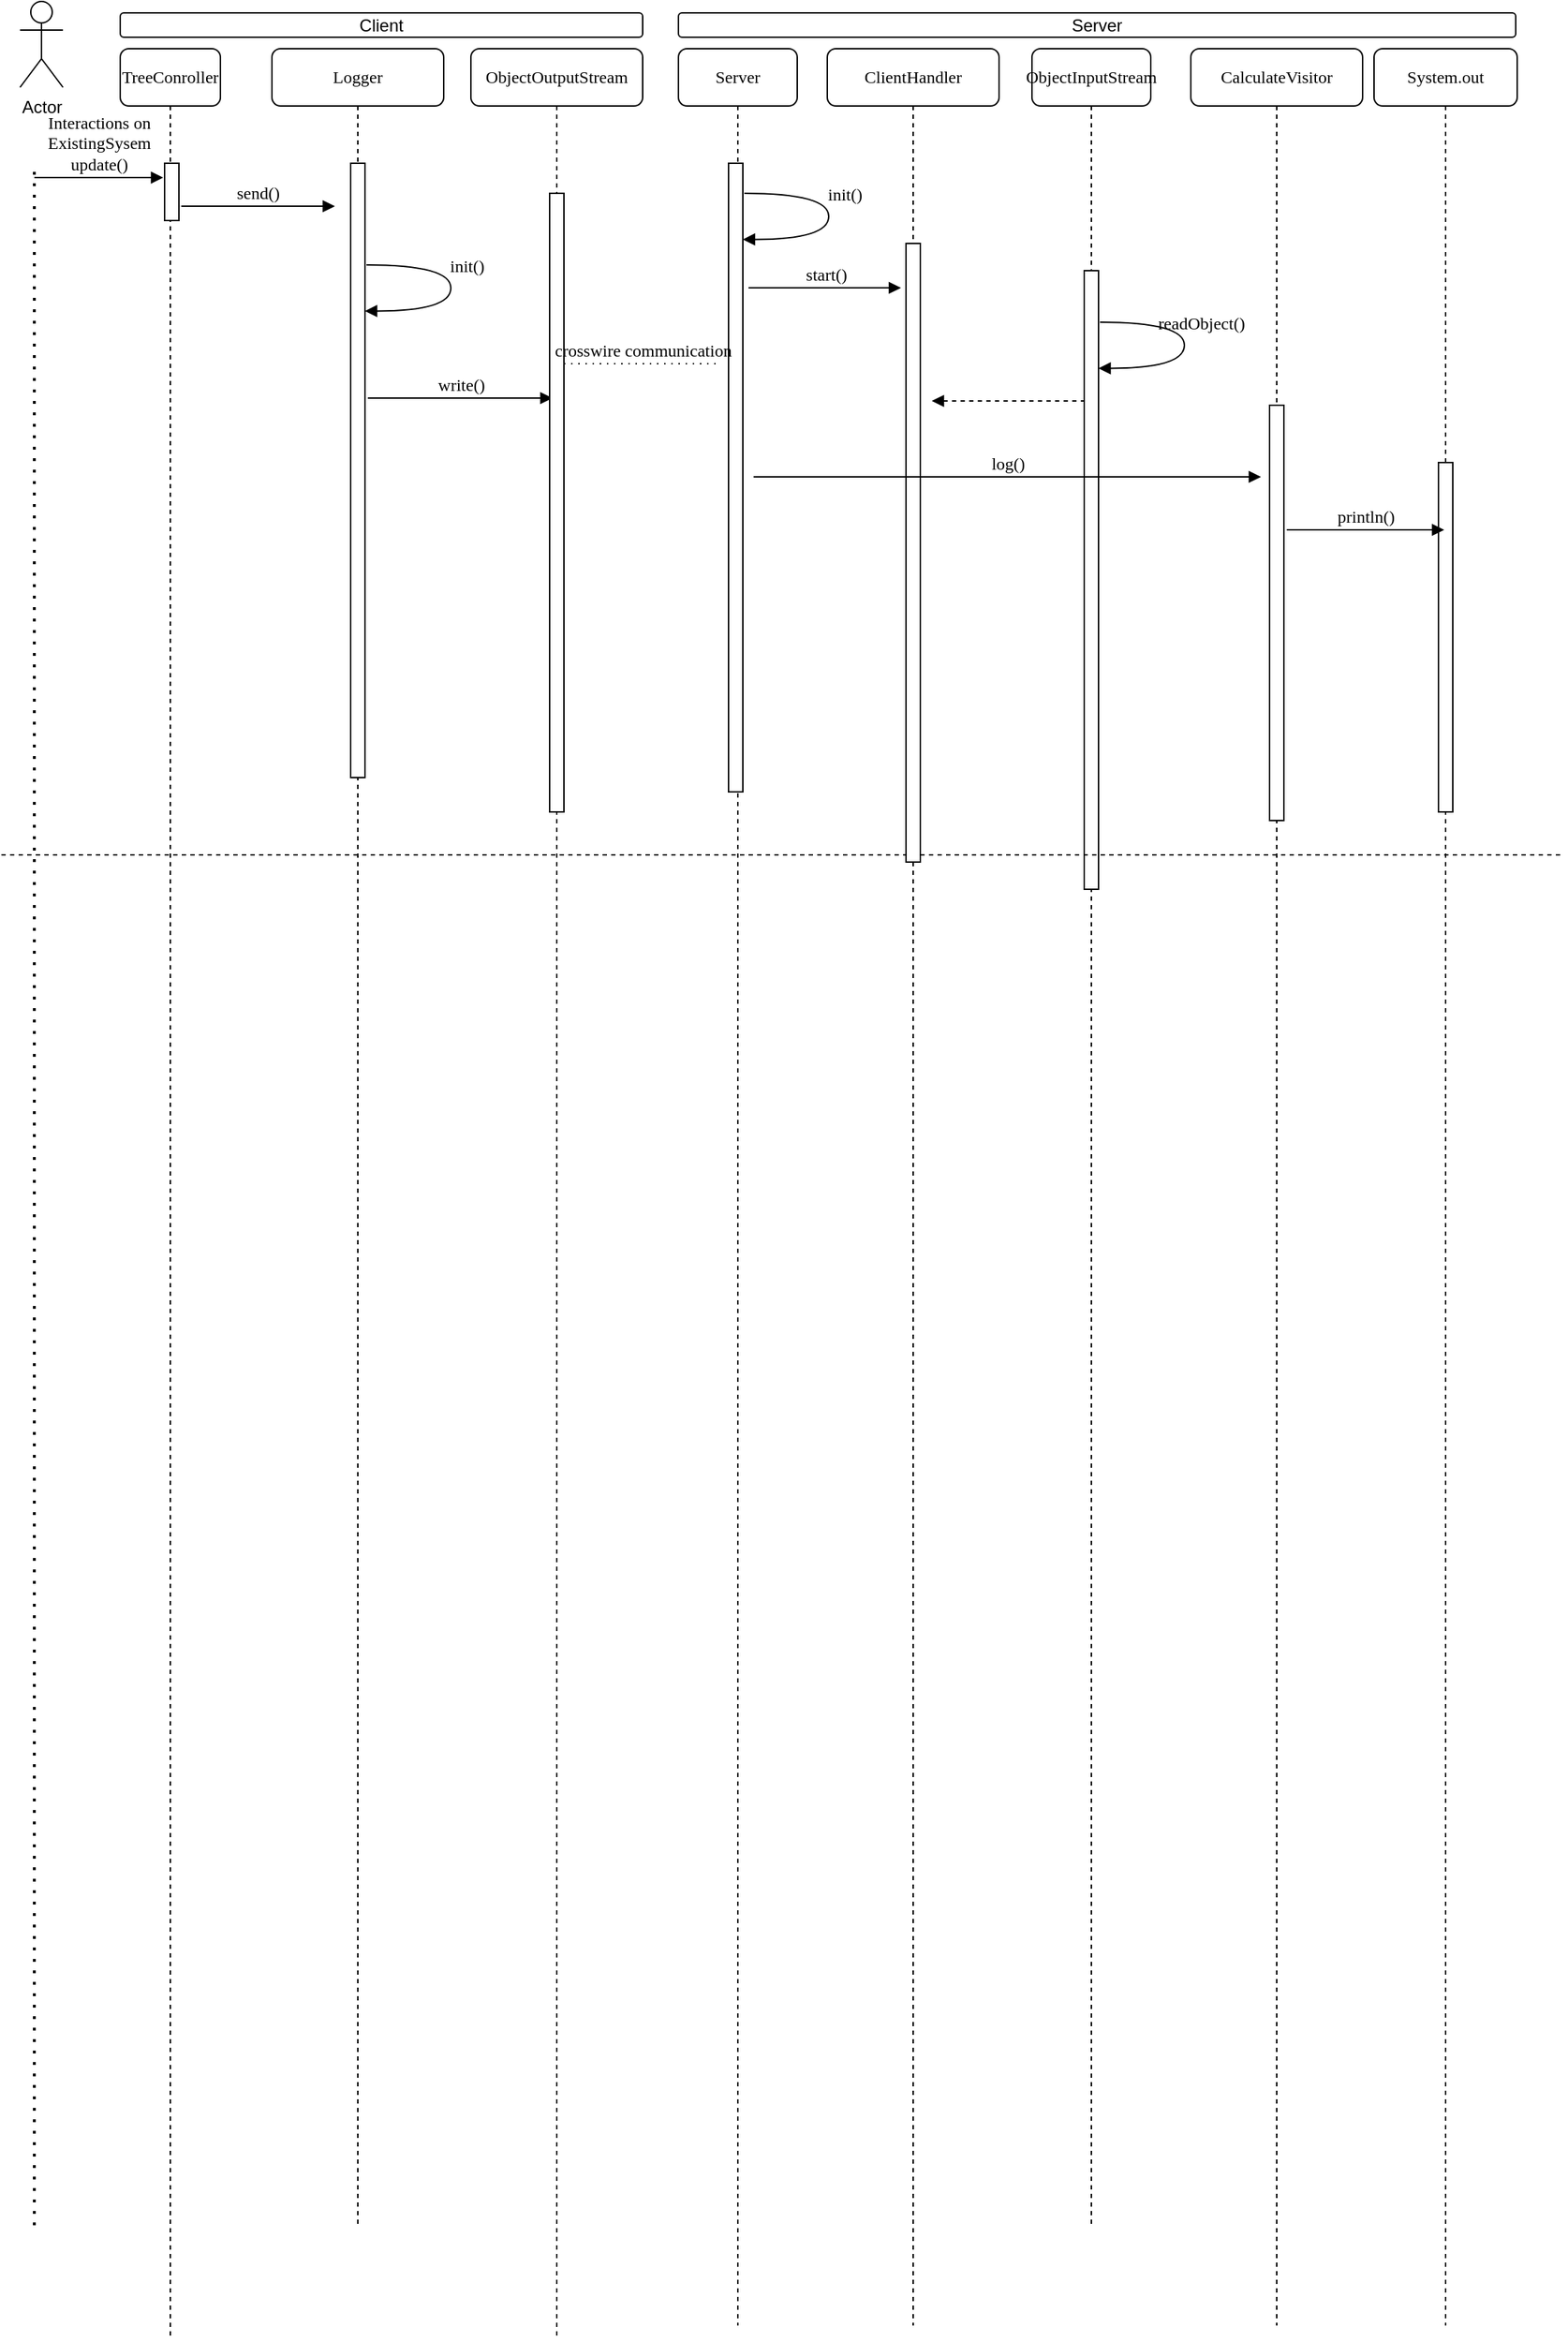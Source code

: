 <mxfile version="14.9.3" type="github">
  <diagram name="Page-1" id="13e1069c-82ec-6db2-03f1-153e76fe0fe0">
    <mxGraphModel dx="1150" dy="673" grid="0" gridSize="10" guides="1" tooltips="1" connect="1" arrows="1" fold="1" page="1" pageScale="1" pageWidth="1100" pageHeight="850" background="none" math="0" shadow="0">
      <root>
        <mxCell id="0" />
        <mxCell id="1" parent="0" />
        <mxCell id="7baba1c4bc27f4b0-3" value="Logger" style="shape=umlLifeline;perimeter=lifelinePerimeter;whiteSpace=wrap;html=1;container=1;collapsible=0;recursiveResize=0;outlineConnect=0;rounded=1;shadow=0;comic=0;labelBackgroundColor=none;strokeWidth=1;fontFamily=Verdana;fontSize=12;align=center;" parent="1" vertex="1">
          <mxGeometry x="193" y="80" width="120" height="1520" as="geometry" />
        </mxCell>
        <mxCell id="7baba1c4bc27f4b0-4" value="Server" style="shape=umlLifeline;perimeter=lifelinePerimeter;whiteSpace=wrap;html=1;container=1;collapsible=0;recursiveResize=0;outlineConnect=0;rounded=1;shadow=0;comic=0;labelBackgroundColor=none;strokeWidth=1;fontFamily=Verdana;fontSize=12;align=center;" parent="1" vertex="1">
          <mxGeometry x="477" y="80" width="83" height="1590" as="geometry" />
        </mxCell>
        <mxCell id="7baba1c4bc27f4b0-6" value="ObjectInputStream" style="shape=umlLifeline;perimeter=lifelinePerimeter;whiteSpace=wrap;html=1;container=1;collapsible=0;recursiveResize=0;outlineConnect=0;rounded=1;shadow=0;comic=0;labelBackgroundColor=none;strokeWidth=1;fontFamily=Verdana;fontSize=12;align=center;" parent="1" vertex="1">
          <mxGeometry x="724" y="80" width="83" height="1520" as="geometry" />
        </mxCell>
        <mxCell id="7baba1c4bc27f4b0-7" value="System.out" style="shape=umlLifeline;perimeter=lifelinePerimeter;whiteSpace=wrap;html=1;container=1;collapsible=0;recursiveResize=0;outlineConnect=0;rounded=1;shadow=0;comic=0;labelBackgroundColor=none;strokeWidth=1;fontFamily=Verdana;fontSize=12;align=center;" parent="1" vertex="1">
          <mxGeometry x="963" y="80" width="100" height="1590" as="geometry" />
        </mxCell>
        <mxCell id="7baba1c4bc27f4b0-8" value="TreeConroller" style="shape=umlLifeline;perimeter=lifelinePerimeter;whiteSpace=wrap;html=1;container=1;collapsible=0;recursiveResize=0;outlineConnect=0;rounded=1;shadow=0;comic=0;labelBackgroundColor=none;strokeWidth=1;fontFamily=Verdana;fontSize=12;align=center;" parent="1" vertex="1">
          <mxGeometry x="87" y="80" width="70" height="1600" as="geometry" />
        </mxCell>
        <mxCell id="7baba1c4bc27f4b0-9" value="" style="html=1;points=[];perimeter=orthogonalPerimeter;rounded=0;shadow=0;comic=0;labelBackgroundColor=none;strokeWidth=1;fontFamily=Verdana;fontSize=12;align=center;" parent="7baba1c4bc27f4b0-8" vertex="1">
          <mxGeometry x="31" y="80" width="10" height="40" as="geometry" />
        </mxCell>
        <mxCell id="v2sNKhrYKezQcKQ5aqy3-1" value="Actor" style="shape=umlActor;verticalLabelPosition=bottom;verticalAlign=top;html=1;outlineConnect=0;" parent="1" vertex="1">
          <mxGeometry x="17" y="47" width="30" height="60" as="geometry" />
        </mxCell>
        <mxCell id="v2sNKhrYKezQcKQ5aqy3-5" value="" style="endArrow=none;dashed=1;html=1;dashPattern=1 3;strokeWidth=2;" parent="1" edge="1">
          <mxGeometry width="50" height="50" relative="1" as="geometry">
            <mxPoint x="27" y="1600" as="sourcePoint" />
            <mxPoint x="27" y="160" as="targetPoint" />
          </mxGeometry>
        </mxCell>
        <mxCell id="GuuvEOTeNEV0MSkpKMg_-3" value="" style="html=1;points=[];perimeter=orthogonalPerimeter;rounded=0;shadow=0;comic=0;labelBackgroundColor=none;strokeWidth=1;fontFamily=Verdana;fontSize=12;align=center;" parent="1" vertex="1">
          <mxGeometry x="248" y="160" width="10" height="429" as="geometry" />
        </mxCell>
        <mxCell id="GuuvEOTeNEV0MSkpKMg_-9" value="" style="html=1;points=[];perimeter=orthogonalPerimeter;rounded=0;shadow=0;comic=0;labelBackgroundColor=none;strokeWidth=1;fontFamily=Verdana;fontSize=12;align=center;" parent="1" vertex="1">
          <mxGeometry x="760.5" y="235" width="10" height="432" as="geometry" />
        </mxCell>
        <mxCell id="GuuvEOTeNEV0MSkpKMg_-15" value="" style="html=1;points=[];perimeter=orthogonalPerimeter;rounded=0;shadow=0;comic=0;labelBackgroundColor=none;strokeWidth=1;fontFamily=Verdana;fontSize=12;align=center;" parent="1" vertex="1">
          <mxGeometry x="1008" y="369" width="10" height="244" as="geometry" />
        </mxCell>
        <mxCell id="GuuvEOTeNEV0MSkpKMg_-17" value="Interactions on &lt;br&gt;ExistingSysem&lt;br&gt;update()" style="html=1;verticalAlign=bottom;endArrow=block;labelBackgroundColor=none;fontFamily=Verdana;fontSize=12;edgeStyle=elbowEdgeStyle;elbow=horizontal;exitX=1.06;exitY=0.064;exitDx=0;exitDy=0;exitPerimeter=0;" parent="1" edge="1">
          <mxGeometry relative="1" as="geometry">
            <mxPoint x="27.0" y="170.03" as="sourcePoint" />
            <mxPoint x="117" y="170" as="targetPoint" />
          </mxGeometry>
        </mxCell>
        <mxCell id="GuuvEOTeNEV0MSkpKMg_-24" value="" style="endArrow=none;html=1;dashed=1;" parent="1" edge="1">
          <mxGeometry width="50" height="50" relative="1" as="geometry">
            <mxPoint x="4" y="643" as="sourcePoint" />
            <mxPoint x="1096" y="643" as="targetPoint" />
          </mxGeometry>
        </mxCell>
        <mxCell id="z9VeMY2LPaJ1HMEdanNb-1" value="ObjectOutputStream" style="shape=umlLifeline;perimeter=lifelinePerimeter;whiteSpace=wrap;html=1;container=1;collapsible=0;recursiveResize=0;outlineConnect=0;rounded=1;shadow=0;comic=0;labelBackgroundColor=none;strokeWidth=1;fontFamily=Verdana;fontSize=12;align=center;" parent="1" vertex="1">
          <mxGeometry x="332" y="80" width="120" height="1600" as="geometry" />
        </mxCell>
        <mxCell id="z9VeMY2LPaJ1HMEdanNb-2" value="ClientHandler" style="shape=umlLifeline;perimeter=lifelinePerimeter;whiteSpace=wrap;html=1;container=1;collapsible=0;recursiveResize=0;outlineConnect=0;rounded=1;shadow=0;comic=0;labelBackgroundColor=none;strokeWidth=1;fontFamily=Verdana;fontSize=12;align=center;" parent="1" vertex="1">
          <mxGeometry x="581" y="80" width="120" height="1590" as="geometry" />
        </mxCell>
        <mxCell id="z9VeMY2LPaJ1HMEdanNb-3" value="CalculateVisitor" style="shape=umlLifeline;perimeter=lifelinePerimeter;whiteSpace=wrap;html=1;container=1;collapsible=0;recursiveResize=0;outlineConnect=0;rounded=1;shadow=0;comic=0;labelBackgroundColor=none;strokeWidth=1;fontFamily=Verdana;fontSize=12;align=center;" parent="1" vertex="1">
          <mxGeometry x="835" y="80" width="120" height="1590" as="geometry" />
        </mxCell>
        <mxCell id="z9VeMY2LPaJ1HMEdanNb-5" value="send()" style="html=1;verticalAlign=bottom;endArrow=block;labelBackgroundColor=none;fontFamily=Verdana;fontSize=12;edgeStyle=elbowEdgeStyle;elbow=horizontal;exitX=1.167;exitY=0.75;exitDx=0;exitDy=0;exitPerimeter=0;" parent="1" source="7baba1c4bc27f4b0-9" edge="1">
          <mxGeometry relative="1" as="geometry">
            <mxPoint x="137" y="190.03" as="sourcePoint" />
            <mxPoint x="237" y="190" as="targetPoint" />
          </mxGeometry>
        </mxCell>
        <mxCell id="z9VeMY2LPaJ1HMEdanNb-10" value="write()" style="html=1;verticalAlign=bottom;endArrow=block;labelBackgroundColor=none;fontFamily=Verdana;fontSize=12;edgeStyle=elbowEdgeStyle;elbow=horizontal;" parent="1" edge="1">
          <mxGeometry relative="1" as="geometry">
            <mxPoint x="260" y="324" as="sourcePoint" />
            <mxPoint x="389" y="324" as="targetPoint" />
          </mxGeometry>
        </mxCell>
        <mxCell id="z9VeMY2LPaJ1HMEdanNb-13" value="" style="html=1;points=[];perimeter=orthogonalPerimeter;rounded=0;shadow=0;comic=0;labelBackgroundColor=none;strokeWidth=1;fontFamily=Verdana;fontSize=12;align=center;" parent="1" vertex="1">
          <mxGeometry x="512" y="160" width="10" height="439" as="geometry" />
        </mxCell>
        <mxCell id="lUZzRfqhpDz72i9qPuJh-1" value="init()" style="html=1;verticalAlign=bottom;endArrow=block;labelBackgroundColor=none;fontFamily=Verdana;fontSize=12;elbow=vertical;edgeStyle=orthogonalEdgeStyle;curved=1;exitX=1.1;exitY=0.2;exitDx=0;exitDy=0;exitPerimeter=0;" edge="1" parent="1">
          <mxGeometry x="-0.093" y="11" relative="1" as="geometry">
            <mxPoint x="523" y="181" as="sourcePoint" />
            <mxPoint x="521.997" y="213.2" as="targetPoint" />
            <Array as="points">
              <mxPoint x="582" y="181" />
              <mxPoint x="582" y="213" />
            </Array>
            <mxPoint as="offset" />
          </mxGeometry>
        </mxCell>
        <mxCell id="lUZzRfqhpDz72i9qPuJh-2" value="start()" style="html=1;verticalAlign=bottom;endArrow=block;labelBackgroundColor=none;fontFamily=Verdana;fontSize=12;edgeStyle=elbowEdgeStyle;elbow=horizontal;" edge="1" parent="1">
          <mxGeometry relative="1" as="geometry">
            <mxPoint x="526" y="247" as="sourcePoint" />
            <mxPoint x="632.5" y="247" as="targetPoint" />
          </mxGeometry>
        </mxCell>
        <mxCell id="lUZzRfqhpDz72i9qPuJh-3" value="" style="html=1;points=[];perimeter=orthogonalPerimeter;rounded=0;shadow=0;comic=0;labelBackgroundColor=none;strokeWidth=1;fontFamily=Verdana;fontSize=12;align=center;" vertex="1" parent="1">
          <mxGeometry x="636" y="216" width="10" height="432" as="geometry" />
        </mxCell>
        <mxCell id="lUZzRfqhpDz72i9qPuJh-4" value="" style="html=1;points=[];perimeter=orthogonalPerimeter;rounded=0;shadow=0;comic=0;labelBackgroundColor=none;strokeWidth=1;fontFamily=Verdana;fontSize=12;align=center;" vertex="1" parent="1">
          <mxGeometry x="387" y="181" width="10" height="432" as="geometry" />
        </mxCell>
        <mxCell id="lUZzRfqhpDz72i9qPuJh-6" value="readObject()" style="html=1;verticalAlign=bottom;endArrow=block;labelBackgroundColor=none;fontFamily=Verdana;fontSize=12;elbow=vertical;edgeStyle=orthogonalEdgeStyle;curved=1;exitX=1.1;exitY=0.2;exitDx=0;exitDy=0;exitPerimeter=0;" edge="1" parent="1">
          <mxGeometry x="-0.093" y="11" relative="1" as="geometry">
            <mxPoint x="771.5" y="271" as="sourcePoint" />
            <mxPoint x="770.497" y="303.2" as="targetPoint" />
            <Array as="points">
              <mxPoint x="830.5" y="271" />
              <mxPoint x="830.5" y="303" />
            </Array>
            <mxPoint as="offset" />
          </mxGeometry>
        </mxCell>
        <mxCell id="lUZzRfqhpDz72i9qPuJh-7" value="" style="html=1;verticalAlign=bottom;endArrow=none;labelBackgroundColor=none;fontFamily=Verdana;fontSize=12;edgeStyle=elbowEdgeStyle;elbow=horizontal;startArrow=block;startFill=1;endFill=0;dashed=1;" edge="1" parent="1">
          <mxGeometry relative="1" as="geometry">
            <mxPoint x="654" y="326" as="sourcePoint" />
            <mxPoint x="760.5" y="326" as="targetPoint" />
          </mxGeometry>
        </mxCell>
        <mxCell id="lUZzRfqhpDz72i9qPuJh-8" value="log()" style="html=1;verticalAlign=bottom;endArrow=block;labelBackgroundColor=none;fontFamily=Verdana;fontSize=12;edgeStyle=elbowEdgeStyle;elbow=horizontal;" edge="1" parent="1">
          <mxGeometry relative="1" as="geometry">
            <mxPoint x="529.5" y="379" as="sourcePoint" />
            <mxPoint x="884" y="379" as="targetPoint" />
          </mxGeometry>
        </mxCell>
        <mxCell id="lUZzRfqhpDz72i9qPuJh-9" value="" style="html=1;points=[];perimeter=orthogonalPerimeter;rounded=0;shadow=0;comic=0;labelBackgroundColor=none;strokeWidth=1;fontFamily=Verdana;fontSize=12;align=center;" vertex="1" parent="1">
          <mxGeometry x="890" y="329" width="10" height="290" as="geometry" />
        </mxCell>
        <mxCell id="lUZzRfqhpDz72i9qPuJh-10" value="println()" style="html=1;verticalAlign=bottom;endArrow=block;labelBackgroundColor=none;fontFamily=Verdana;fontSize=12;edgeStyle=elbowEdgeStyle;elbow=horizontal;" edge="1" parent="1">
          <mxGeometry relative="1" as="geometry">
            <mxPoint x="902" y="416" as="sourcePoint" />
            <mxPoint x="1012" y="416" as="targetPoint" />
          </mxGeometry>
        </mxCell>
        <mxCell id="lUZzRfqhpDz72i9qPuJh-12" value="crosswire communication" style="html=1;verticalAlign=bottom;endArrow=none;labelBackgroundColor=none;fontFamily=Verdana;fontSize=12;edgeStyle=elbowEdgeStyle;elbow=horizontal;dashed=1;dashPattern=1 4;endFill=0;" edge="1" parent="1">
          <mxGeometry relative="1" as="geometry">
            <mxPoint x="397" y="300" as="sourcePoint" />
            <mxPoint x="507" y="300" as="targetPoint" />
          </mxGeometry>
        </mxCell>
        <mxCell id="lUZzRfqhpDz72i9qPuJh-13" value="Client" style="rounded=1;whiteSpace=wrap;html=1;" vertex="1" parent="1">
          <mxGeometry x="87" y="55" width="365" height="17" as="geometry" />
        </mxCell>
        <mxCell id="lUZzRfqhpDz72i9qPuJh-14" value="Server" style="rounded=1;whiteSpace=wrap;html=1;" vertex="1" parent="1">
          <mxGeometry x="477" y="55" width="585" height="17" as="geometry" />
        </mxCell>
        <mxCell id="lUZzRfqhpDz72i9qPuJh-15" value="init()" style="html=1;verticalAlign=bottom;endArrow=block;labelBackgroundColor=none;fontFamily=Verdana;fontSize=12;elbow=vertical;edgeStyle=orthogonalEdgeStyle;curved=1;exitX=1.1;exitY=0.2;exitDx=0;exitDy=0;exitPerimeter=0;" edge="1" parent="1">
          <mxGeometry x="-0.093" y="11" relative="1" as="geometry">
            <mxPoint x="259" y="231" as="sourcePoint" />
            <mxPoint x="257.997" y="263.2" as="targetPoint" />
            <Array as="points">
              <mxPoint x="318" y="231" />
              <mxPoint x="318" y="263" />
            </Array>
            <mxPoint as="offset" />
          </mxGeometry>
        </mxCell>
      </root>
    </mxGraphModel>
  </diagram>
</mxfile>
